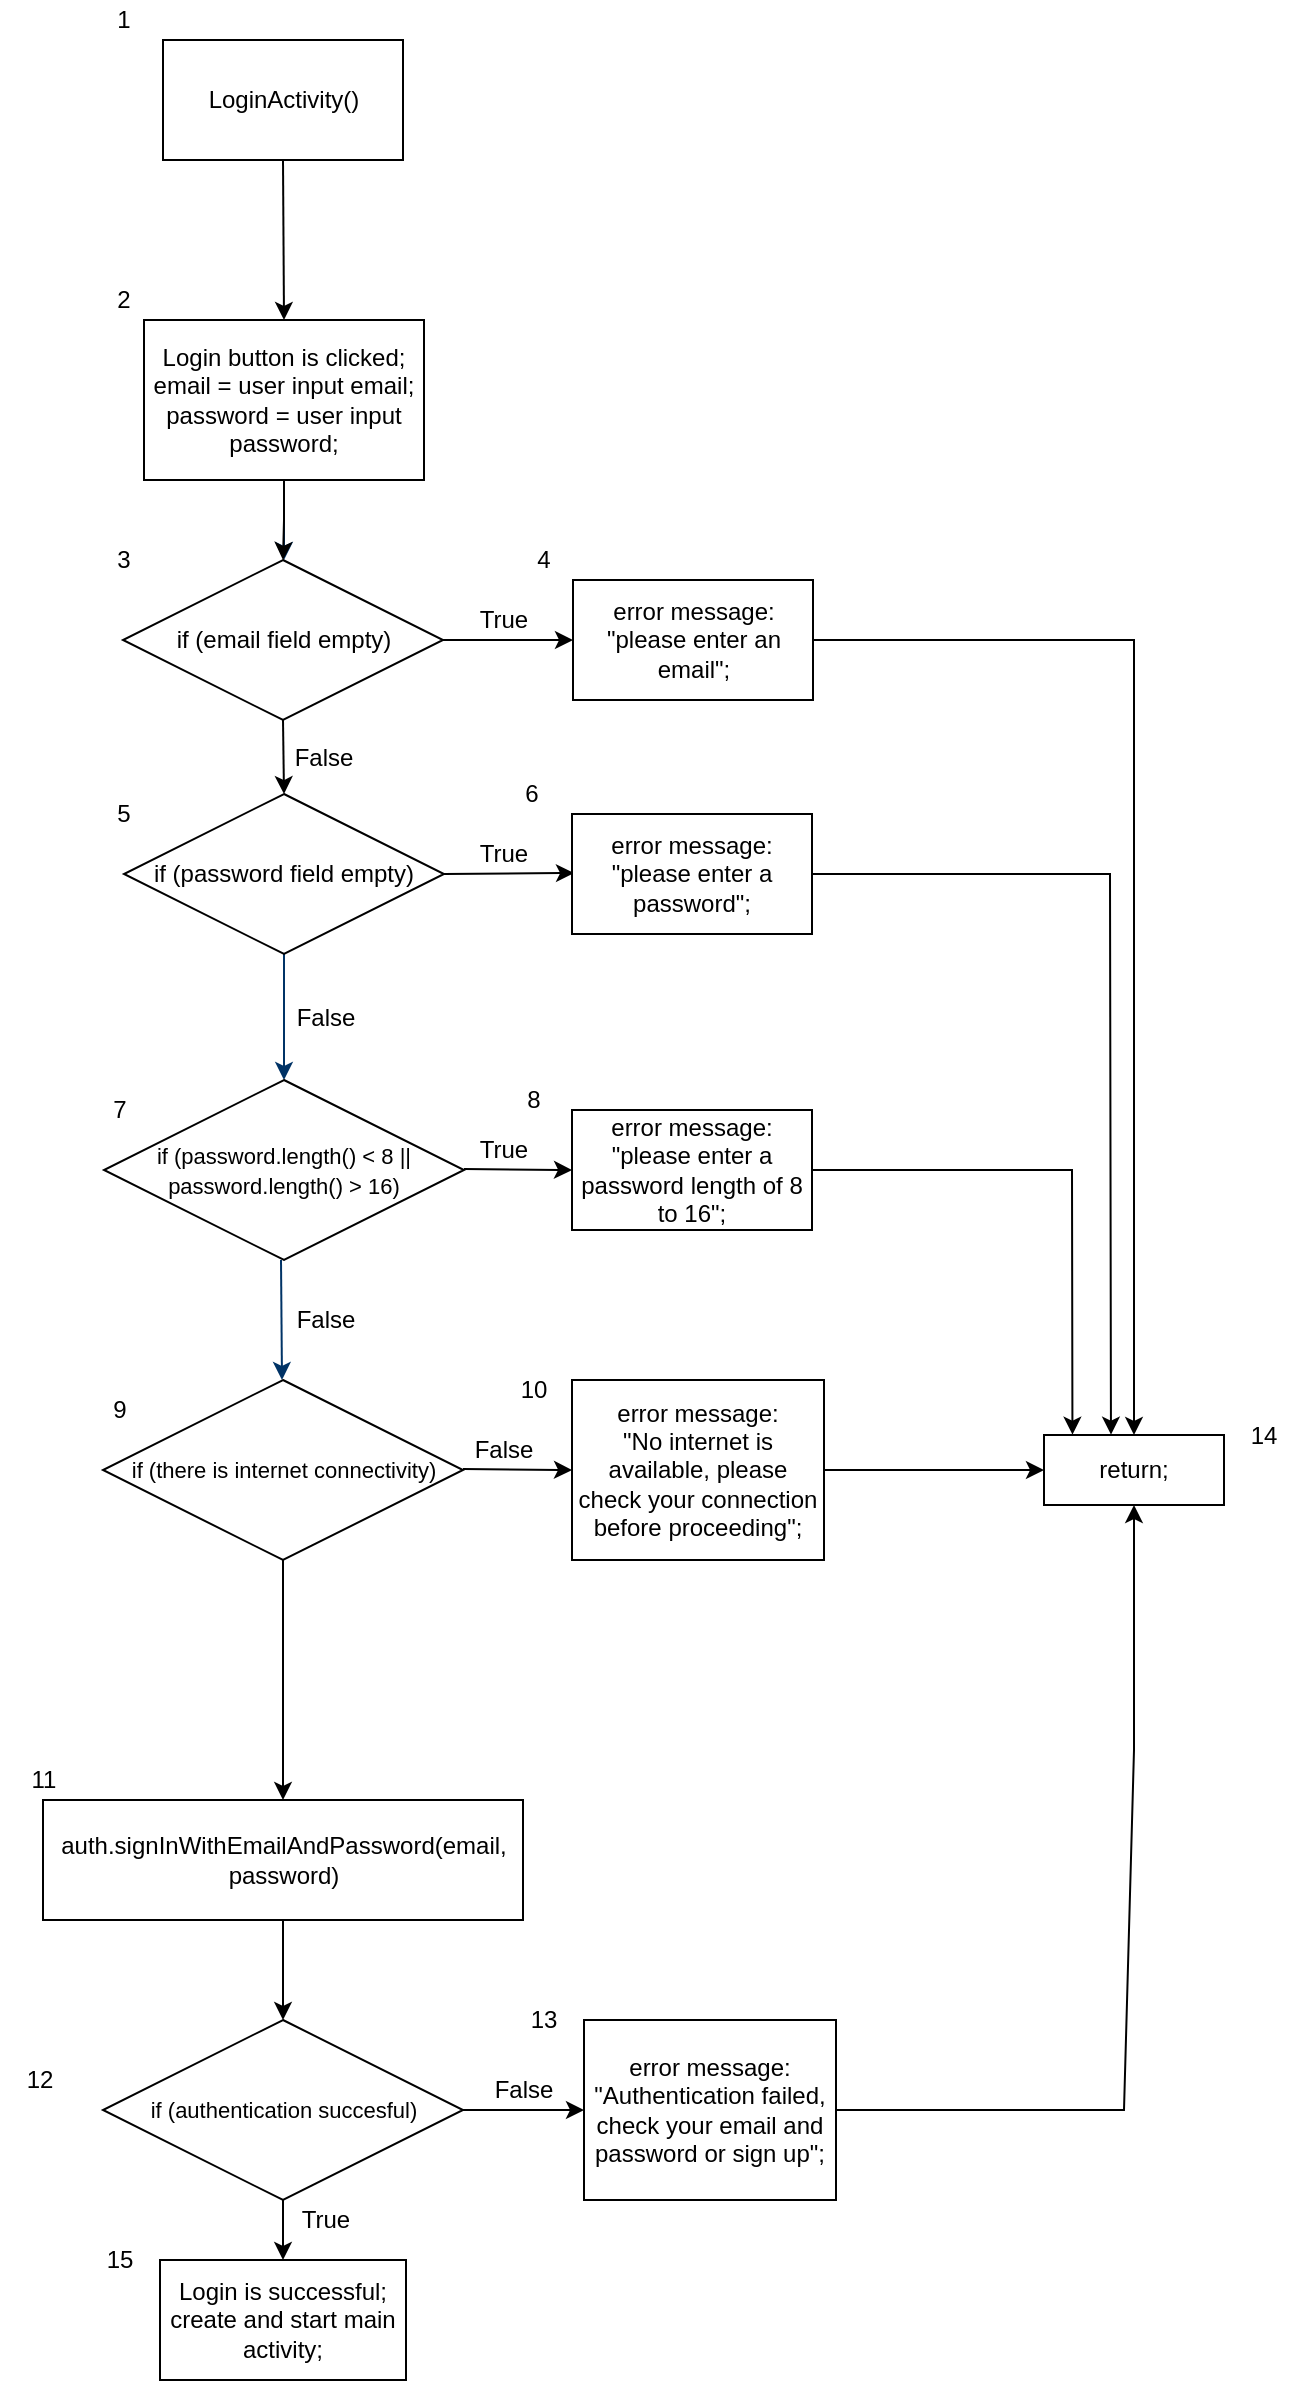 <mxfile version="12.2.3" type="device" pages="1"><diagram id="6a731a19-8d31-9384-78a2-239565b7b9f0" name="Page-1"><mxGraphModel dx="910" dy="1350" grid="1" gridSize="10" guides="1" tooltips="1" connect="1" arrows="1" fold="1" page="1" pageScale="1" pageWidth="1169" pageHeight="827" background="#ffffff" math="0" shadow="0"><root><mxCell id="0"/><mxCell id="1" parent="0"/><mxCell id="8" style="fontStyle=1;strokeColor=#003366;strokeWidth=1;html=1;" parent="1" edge="1"><mxGeometry relative="1" as="geometry"><mxPoint x="320" y="210" as="sourcePoint"/><mxPoint x="320" y="250" as="targetPoint"/></mxGeometry></mxCell><mxCell id="12" value="" style="edgeStyle=elbowEdgeStyle;elbow=horizontal;fontColor=#001933;fontStyle=1;strokeColor=#003366;strokeWidth=1;html=1;" parent="1" edge="1"><mxGeometry width="100" height="100" as="geometry"><mxPoint x="320" y="447" as="sourcePoint"/><mxPoint x="320" y="510" as="targetPoint"/></mxGeometry></mxCell><mxCell id="17" value="" style="edgeStyle=elbowEdgeStyle;elbow=horizontal;fontStyle=1;strokeColor=#003366;strokeWidth=1;html=1;" parent="1" edge="1"><mxGeometry width="100" height="100" as="geometry"><mxPoint x="320" y="590" as="sourcePoint"/><mxPoint x="320" y="600.5" as="targetPoint"/></mxGeometry></mxCell><mxCell id="J-YKsPIeyVm8VE0lCQvn-28" value="" style="edgeStyle=orthogonalEdgeStyle;rounded=0;orthogonalLoop=1;jettySize=auto;html=1;" parent="1" source="q46_kW9htpRjh8UpLDxy-59" target="q46_kW9htpRjh8UpLDxy-62" edge="1"><mxGeometry relative="1" as="geometry"/></mxCell><mxCell id="q46_kW9htpRjh8UpLDxy-59" value="Login button is clicked;&lt;br&gt;email = user input email;&lt;br&gt;password = user input password;" style="rounded=0;whiteSpace=wrap;html=1;" parent="1" vertex="1"><mxGeometry x="250" y="130" width="140" height="80" as="geometry"/></mxCell><mxCell id="q46_kW9htpRjh8UpLDxy-62" value="if (email field empty)" style="rhombus;whiteSpace=wrap;html=1;" parent="1" vertex="1"><mxGeometry x="239.5" y="250" width="160" height="80" as="geometry"/></mxCell><mxCell id="q46_kW9htpRjh8UpLDxy-63" value="error message:&lt;br&gt;&quot;please enter an email&quot;;" style="rounded=0;whiteSpace=wrap;html=1;" parent="1" vertex="1"><mxGeometry x="464.5" y="260" width="120" height="60" as="geometry"/></mxCell><mxCell id="q46_kW9htpRjh8UpLDxy-64" value="True" style="text;html=1;strokeColor=none;fillColor=none;align=center;verticalAlign=middle;whiteSpace=wrap;rounded=0;" parent="1" vertex="1"><mxGeometry x="410" y="270" width="40" height="20" as="geometry"/></mxCell><mxCell id="q46_kW9htpRjh8UpLDxy-65" value="" style="endArrow=classic;html=1;exitX=1;exitY=0.5;exitDx=0;exitDy=0;entryX=0;entryY=0.5;entryDx=0;entryDy=0;" parent="1" source="q46_kW9htpRjh8UpLDxy-62" target="q46_kW9htpRjh8UpLDxy-63" edge="1"><mxGeometry width="50" height="50" relative="1" as="geometry"><mxPoint x="400" y="350" as="sourcePoint"/><mxPoint x="450" y="300" as="targetPoint"/></mxGeometry></mxCell><mxCell id="q46_kW9htpRjh8UpLDxy-66" value="if (password field empty)" style="rhombus;whiteSpace=wrap;html=1;" parent="1" vertex="1"><mxGeometry x="240" y="367" width="160" height="80" as="geometry"/></mxCell><mxCell id="q46_kW9htpRjh8UpLDxy-67" value="" style="endArrow=classic;html=1;exitX=0.5;exitY=1;exitDx=0;exitDy=0;entryX=0.5;entryY=0;entryDx=0;entryDy=0;" parent="1" source="q46_kW9htpRjh8UpLDxy-62" target="q46_kW9htpRjh8UpLDxy-66" edge="1"><mxGeometry width="50" height="50" relative="1" as="geometry"><mxPoint x="310" y="380" as="sourcePoint"/><mxPoint x="360" y="330" as="targetPoint"/></mxGeometry></mxCell><mxCell id="q46_kW9htpRjh8UpLDxy-68" value="" style="endArrow=classic;html=1;entryX=0;entryY=0.5;entryDx=0;entryDy=0;exitX=1;exitY=0.5;exitDx=0;exitDy=0;" parent="1" source="q46_kW9htpRjh8UpLDxy-66" edge="1"><mxGeometry width="50" height="50" relative="1" as="geometry"><mxPoint x="400" y="407" as="sourcePoint"/><mxPoint x="465" y="406.5" as="targetPoint"/></mxGeometry></mxCell><mxCell id="q46_kW9htpRjh8UpLDxy-69" value="error message:&lt;br&gt;&quot;please enter a password&quot;;" style="rounded=0;whiteSpace=wrap;html=1;" parent="1" vertex="1"><mxGeometry x="464" y="377" width="120" height="60" as="geometry"/></mxCell><mxCell id="q46_kW9htpRjh8UpLDxy-70" value="True" style="text;html=1;strokeColor=none;fillColor=none;align=center;verticalAlign=middle;whiteSpace=wrap;rounded=0;" parent="1" vertex="1"><mxGeometry x="410" y="387" width="40" height="20" as="geometry"/></mxCell><mxCell id="q46_kW9htpRjh8UpLDxy-71" value="False" style="text;html=1;strokeColor=none;fillColor=none;align=center;verticalAlign=middle;whiteSpace=wrap;rounded=0;" parent="1" vertex="1"><mxGeometry x="319.5" y="338.5" width="40" height="20" as="geometry"/></mxCell><mxCell id="q46_kW9htpRjh8UpLDxy-72" value="False" style="text;html=1;strokeColor=none;fillColor=none;align=center;verticalAlign=middle;whiteSpace=wrap;rounded=0;" parent="1" vertex="1"><mxGeometry x="321" y="468.5" width="40" height="20" as="geometry"/></mxCell><mxCell id="q46_kW9htpRjh8UpLDxy-75" value="&lt;font style=&quot;font-size: 11px&quot;&gt;if (password.length() &amp;lt; 8 || password.length() &amp;gt; 16)&lt;/font&gt;" style="rhombus;whiteSpace=wrap;html=1;" parent="1" vertex="1"><mxGeometry x="230" y="510" width="180" height="90" as="geometry"/></mxCell><mxCell id="q46_kW9htpRjh8UpLDxy-77" value="error message:&lt;br&gt;&quot;please enter a password length of 8 to 16&quot;;" style="rounded=0;whiteSpace=wrap;html=1;" parent="1" vertex="1"><mxGeometry x="464" y="525" width="120" height="60" as="geometry"/></mxCell><mxCell id="q46_kW9htpRjh8UpLDxy-78" value="" style="endArrow=classic;html=1;exitX=1;exitY=0.5;exitDx=0;exitDy=0;entryX=0;entryY=0.5;entryDx=0;entryDy=0;" parent="1" target="q46_kW9htpRjh8UpLDxy-77" edge="1"><mxGeometry width="50" height="50" relative="1" as="geometry"><mxPoint x="410" y="554.5" as="sourcePoint"/><mxPoint x="470" y="554" as="targetPoint"/></mxGeometry></mxCell><mxCell id="q46_kW9htpRjh8UpLDxy-79" value="True" style="text;html=1;strokeColor=none;fillColor=none;align=center;verticalAlign=middle;whiteSpace=wrap;rounded=0;" parent="1" vertex="1"><mxGeometry x="410" y="535" width="40" height="20" as="geometry"/></mxCell><mxCell id="q46_kW9htpRjh8UpLDxy-80" value="" style="edgeStyle=elbowEdgeStyle;elbow=horizontal;fontColor=#001933;fontStyle=1;strokeColor=#003366;strokeWidth=1;html=1;" parent="1" edge="1"><mxGeometry x="-1.5" y="153" width="100" height="100" as="geometry"><mxPoint x="318.5" y="600" as="sourcePoint"/><mxPoint x="319" y="660" as="targetPoint"/></mxGeometry></mxCell><mxCell id="q46_kW9htpRjh8UpLDxy-81" value="False" style="text;html=1;strokeColor=none;fillColor=none;align=center;verticalAlign=middle;whiteSpace=wrap;rounded=0;" parent="1" vertex="1"><mxGeometry x="321" y="620" width="40" height="20" as="geometry"/></mxCell><mxCell id="q46_kW9htpRjh8UpLDxy-83" value="&lt;font style=&quot;font-size: 11px&quot;&gt;if (there is internet connectivity)&lt;/font&gt;" style="rhombus;whiteSpace=wrap;html=1;align=center;" parent="1" vertex="1"><mxGeometry x="229.5" y="660" width="180" height="90" as="geometry"/></mxCell><mxCell id="q46_kW9htpRjh8UpLDxy-84" value="error message:&lt;br&gt;&quot;&lt;span style=&quot;background-color: rgb(255 , 255 , 255) ; font-size: 9pt&quot;&gt;No internet is available, please check your connection before proceeding&lt;/span&gt;&lt;span&gt;&quot;;&lt;/span&gt;" style="rounded=0;whiteSpace=wrap;html=1;" parent="1" vertex="1"><mxGeometry x="464" y="660" width="126" height="90" as="geometry"/></mxCell><mxCell id="q46_kW9htpRjh8UpLDxy-85" value="" style="endArrow=classic;html=1;exitX=1;exitY=0.5;exitDx=0;exitDy=0;entryX=0;entryY=0.5;entryDx=0;entryDy=0;" parent="1" target="q46_kW9htpRjh8UpLDxy-84" edge="1"><mxGeometry width="50" height="50" relative="1" as="geometry"><mxPoint x="409.5" y="704.5" as="sourcePoint"/><mxPoint x="469.5" y="704" as="targetPoint"/></mxGeometry></mxCell><mxCell id="q46_kW9htpRjh8UpLDxy-86" value="False" style="text;html=1;strokeColor=none;fillColor=none;align=center;verticalAlign=middle;whiteSpace=wrap;rounded=0;" parent="1" vertex="1"><mxGeometry x="409.5" y="685" width="40" height="20" as="geometry"/></mxCell><mxCell id="q46_kW9htpRjh8UpLDxy-87" value="&lt;font style=&quot;font-size: 11px&quot;&gt;if (authentication succesful)&lt;/font&gt;" style="rhombus;whiteSpace=wrap;html=1;align=center;" parent="1" vertex="1"><mxGeometry x="229.5" y="980" width="180" height="90" as="geometry"/></mxCell><mxCell id="q46_kW9htpRjh8UpLDxy-95" value="Login is successful;&lt;br&gt;create and start main activity;" style="rounded=0;whiteSpace=wrap;html=1;" parent="1" vertex="1"><mxGeometry x="258" y="1100" width="123" height="60" as="geometry"/></mxCell><mxCell id="q46_kW9htpRjh8UpLDxy-96" value="" style="endArrow=classic;html=1;entryX=0.5;entryY=0;entryDx=0;entryDy=0;exitX=0.5;exitY=1;exitDx=0;exitDy=0;" parent="1" source="q46_kW9htpRjh8UpLDxy-87" target="q46_kW9htpRjh8UpLDxy-95" edge="1"><mxGeometry width="50" height="50" relative="1" as="geometry"><mxPoint x="320" y="1010" as="sourcePoint"/><mxPoint x="320" y="1060" as="targetPoint"/></mxGeometry></mxCell><mxCell id="q46_kW9htpRjh8UpLDxy-97" value="True" style="text;html=1;strokeColor=none;fillColor=none;align=center;verticalAlign=middle;whiteSpace=wrap;rounded=0;" parent="1" vertex="1"><mxGeometry x="321" y="1070" width="40" height="20" as="geometry"/></mxCell><mxCell id="q46_kW9htpRjh8UpLDxy-98" value="error message:&lt;br&gt;&quot;Authentication failed, check your email and password or sign up&lt;span&gt;&quot;;&lt;/span&gt;" style="rounded=0;whiteSpace=wrap;html=1;" parent="1" vertex="1"><mxGeometry x="470" y="980" width="126" height="90" as="geometry"/></mxCell><mxCell id="q46_kW9htpRjh8UpLDxy-99" value="" style="endArrow=classic;html=1;exitX=1;exitY=0.5;exitDx=0;exitDy=0;entryX=0;entryY=0.5;entryDx=0;entryDy=0;" parent="1" source="q46_kW9htpRjh8UpLDxy-87" target="q46_kW9htpRjh8UpLDxy-98" edge="1"><mxGeometry width="50" height="50" relative="1" as="geometry"><mxPoint x="410" y="844.5" as="sourcePoint"/><mxPoint x="470" y="844" as="targetPoint"/></mxGeometry></mxCell><mxCell id="q46_kW9htpRjh8UpLDxy-100" value="False" style="text;html=1;strokeColor=none;fillColor=none;align=center;verticalAlign=middle;whiteSpace=wrap;rounded=0;" parent="1" vertex="1"><mxGeometry x="420" y="1005" width="40" height="20" as="geometry"/></mxCell><mxCell id="J-YKsPIeyVm8VE0lCQvn-17" value="return;" style="rounded=0;whiteSpace=wrap;html=1;" parent="1" vertex="1"><mxGeometry x="700" y="687.5" width="90" height="35" as="geometry"/></mxCell><mxCell id="J-YKsPIeyVm8VE0lCQvn-18" value="" style="endArrow=classic;html=1;exitX=1;exitY=0.5;exitDx=0;exitDy=0;entryX=0.5;entryY=0;entryDx=0;entryDy=0;rounded=0;" parent="1" source="q46_kW9htpRjh8UpLDxy-63" target="J-YKsPIeyVm8VE0lCQvn-17" edge="1"><mxGeometry width="50" height="50" relative="1" as="geometry"><mxPoint x="690" y="330" as="sourcePoint"/><mxPoint x="730" y="290" as="targetPoint"/><Array as="points"><mxPoint x="745" y="290"/></Array></mxGeometry></mxCell><mxCell id="J-YKsPIeyVm8VE0lCQvn-19" value="" style="endArrow=classic;html=1;exitX=1;exitY=0.5;exitDx=0;exitDy=0;entryX=0.372;entryY=-0.005;entryDx=0;entryDy=0;rounded=0;entryPerimeter=0;" parent="1" source="q46_kW9htpRjh8UpLDxy-69" target="J-YKsPIeyVm8VE0lCQvn-17" edge="1"><mxGeometry width="50" height="50" relative="1" as="geometry"><mxPoint x="594.5" y="300" as="sourcePoint"/><mxPoint x="755" y="697.5" as="targetPoint"/><Array as="points"><mxPoint x="733" y="407"/></Array></mxGeometry></mxCell><mxCell id="J-YKsPIeyVm8VE0lCQvn-20" value="" style="endArrow=classic;html=1;exitX=1;exitY=0.5;exitDx=0;exitDy=0;entryX=0.158;entryY=-0.005;entryDx=0;entryDy=0;rounded=0;entryPerimeter=0;" parent="1" source="q46_kW9htpRjh8UpLDxy-77" target="J-YKsPIeyVm8VE0lCQvn-17" edge="1"><mxGeometry width="50" height="50" relative="1" as="geometry"><mxPoint x="594" y="417" as="sourcePoint"/><mxPoint x="743.48" y="697.325" as="targetPoint"/><Array as="points"><mxPoint x="714" y="555"/></Array></mxGeometry></mxCell><mxCell id="J-YKsPIeyVm8VE0lCQvn-21" value="" style="endArrow=classic;html=1;exitX=1;exitY=0.5;exitDx=0;exitDy=0;entryX=0;entryY=0.5;entryDx=0;entryDy=0;" parent="1" source="q46_kW9htpRjh8UpLDxy-84" target="J-YKsPIeyVm8VE0lCQvn-17" edge="1"><mxGeometry width="50" height="50" relative="1" as="geometry"><mxPoint x="620" y="730" as="sourcePoint"/><mxPoint x="670" y="680" as="targetPoint"/></mxGeometry></mxCell><mxCell id="J-YKsPIeyVm8VE0lCQvn-22" value="" style="endArrow=classic;html=1;exitX=1;exitY=0.5;exitDx=0;exitDy=0;entryX=0.5;entryY=1;entryDx=0;entryDy=0;rounded=0;" parent="1" source="q46_kW9htpRjh8UpLDxy-98" target="J-YKsPIeyVm8VE0lCQvn-17" edge="1"><mxGeometry width="50" height="50" relative="1" as="geometry"><mxPoint x="710" y="840" as="sourcePoint"/><mxPoint x="760" y="790" as="targetPoint"/><Array as="points"><mxPoint x="740" y="1025"/><mxPoint x="745" y="845"/></Array></mxGeometry></mxCell><mxCell id="J-YKsPIeyVm8VE0lCQvn-37" value="" style="endArrow=classic;html=1;exitX=0.5;exitY=1;exitDx=0;exitDy=0;entryX=0.5;entryY=0;entryDx=0;entryDy=0;" parent="1" source="q46_kW9htpRjh8UpLDxy-83" target="J-YKsPIeyVm8VE0lCQvn-38" edge="1"><mxGeometry width="50" height="50" relative="1" as="geometry"><mxPoint x="390" y="880" as="sourcePoint"/><mxPoint x="350" y="820" as="targetPoint"/></mxGeometry></mxCell><mxCell id="J-YKsPIeyVm8VE0lCQvn-38" value="auth.signInWithEmailAndPassword(email, password)" style="rounded=0;whiteSpace=wrap;html=1;" parent="1" vertex="1"><mxGeometry x="199.5" y="870" width="240" height="60" as="geometry"/></mxCell><mxCell id="J-YKsPIeyVm8VE0lCQvn-39" value="" style="endArrow=classic;html=1;exitX=0.5;exitY=1;exitDx=0;exitDy=0;entryX=0.5;entryY=0;entryDx=0;entryDy=0;" parent="1" source="J-YKsPIeyVm8VE0lCQvn-38" target="q46_kW9htpRjh8UpLDxy-87" edge="1"><mxGeometry width="50" height="50" relative="1" as="geometry"><mxPoint x="310" y="980" as="sourcePoint"/><mxPoint x="360" y="930" as="targetPoint"/></mxGeometry></mxCell><mxCell id="J-YKsPIeyVm8VE0lCQvn-50" value="LoginActivity()" style="rounded=0;whiteSpace=wrap;html=1;" parent="1" vertex="1"><mxGeometry x="259.5" y="-10" width="120" height="60" as="geometry"/></mxCell><mxCell id="J-YKsPIeyVm8VE0lCQvn-53" value="" style="endArrow=classic;html=1;exitX=0.5;exitY=1;exitDx=0;exitDy=0;entryX=0.5;entryY=0;entryDx=0;entryDy=0;" parent="1" source="J-YKsPIeyVm8VE0lCQvn-50" target="q46_kW9htpRjh8UpLDxy-59" edge="1"><mxGeometry width="50" height="50" relative="1" as="geometry"><mxPoint x="540" y="-40" as="sourcePoint"/><mxPoint x="321" y="-1" as="targetPoint"/></mxGeometry></mxCell><mxCell id="FmNuC-6jDDZIT9tNP1i5-17" value="1" style="text;html=1;strokeColor=none;fillColor=none;align=center;verticalAlign=middle;whiteSpace=wrap;rounded=0;" vertex="1" parent="1"><mxGeometry x="220" y="-30" width="40" height="20" as="geometry"/></mxCell><mxCell id="FmNuC-6jDDZIT9tNP1i5-18" value="2" style="text;html=1;strokeColor=none;fillColor=none;align=center;verticalAlign=middle;whiteSpace=wrap;rounded=0;" vertex="1" parent="1"><mxGeometry x="220" y="110" width="40" height="20" as="geometry"/></mxCell><mxCell id="FmNuC-6jDDZIT9tNP1i5-19" value="3" style="text;html=1;strokeColor=none;fillColor=none;align=center;verticalAlign=middle;whiteSpace=wrap;rounded=0;" vertex="1" parent="1"><mxGeometry x="220" y="240" width="40" height="20" as="geometry"/></mxCell><mxCell id="FmNuC-6jDDZIT9tNP1i5-20" value="4" style="text;html=1;strokeColor=none;fillColor=none;align=center;verticalAlign=middle;whiteSpace=wrap;rounded=0;" vertex="1" parent="1"><mxGeometry x="430" y="240" width="40" height="20" as="geometry"/></mxCell><mxCell id="FmNuC-6jDDZIT9tNP1i5-21" value="5" style="text;html=1;strokeColor=none;fillColor=none;align=center;verticalAlign=middle;whiteSpace=wrap;rounded=0;" vertex="1" parent="1"><mxGeometry x="220" y="367" width="40" height="20" as="geometry"/></mxCell><mxCell id="FmNuC-6jDDZIT9tNP1i5-22" value="6" style="text;html=1;strokeColor=none;fillColor=none;align=center;verticalAlign=middle;whiteSpace=wrap;rounded=0;" vertex="1" parent="1"><mxGeometry x="424" y="357" width="40" height="20" as="geometry"/></mxCell><mxCell id="FmNuC-6jDDZIT9tNP1i5-23" value="7" style="text;html=1;strokeColor=none;fillColor=none;align=center;verticalAlign=middle;whiteSpace=wrap;rounded=0;" vertex="1" parent="1"><mxGeometry x="218" y="515" width="40" height="20" as="geometry"/></mxCell><mxCell id="FmNuC-6jDDZIT9tNP1i5-24" value="8" style="text;html=1;strokeColor=none;fillColor=none;align=center;verticalAlign=middle;whiteSpace=wrap;rounded=0;" vertex="1" parent="1"><mxGeometry x="424.5" y="510" width="40" height="20" as="geometry"/></mxCell><mxCell id="FmNuC-6jDDZIT9tNP1i5-25" value="9" style="text;html=1;strokeColor=none;fillColor=none;align=center;verticalAlign=middle;whiteSpace=wrap;rounded=0;" vertex="1" parent="1"><mxGeometry x="218" y="665" width="40" height="20" as="geometry"/></mxCell><mxCell id="FmNuC-6jDDZIT9tNP1i5-26" value="10" style="text;html=1;strokeColor=none;fillColor=none;align=center;verticalAlign=middle;whiteSpace=wrap;rounded=0;" vertex="1" parent="1"><mxGeometry x="424.5" y="655" width="40" height="20" as="geometry"/></mxCell><mxCell id="FmNuC-6jDDZIT9tNP1i5-27" value="11" style="text;html=1;strokeColor=none;fillColor=none;align=center;verticalAlign=middle;whiteSpace=wrap;rounded=0;" vertex="1" parent="1"><mxGeometry x="180" y="850" width="40" height="20" as="geometry"/></mxCell><mxCell id="FmNuC-6jDDZIT9tNP1i5-30" value="12" style="text;html=1;strokeColor=none;fillColor=none;align=center;verticalAlign=middle;whiteSpace=wrap;rounded=0;" vertex="1" parent="1"><mxGeometry x="178" y="1000" width="40" height="20" as="geometry"/></mxCell><mxCell id="FmNuC-6jDDZIT9tNP1i5-31" value="13" style="text;html=1;strokeColor=none;fillColor=none;align=center;verticalAlign=middle;whiteSpace=wrap;rounded=0;" vertex="1" parent="1"><mxGeometry x="429.5" y="970" width="40" height="20" as="geometry"/></mxCell><mxCell id="FmNuC-6jDDZIT9tNP1i5-32" value="14" style="text;html=1;strokeColor=none;fillColor=none;align=center;verticalAlign=middle;whiteSpace=wrap;rounded=0;" vertex="1" parent="1"><mxGeometry x="790" y="677.5" width="40" height="20" as="geometry"/></mxCell><mxCell id="FmNuC-6jDDZIT9tNP1i5-33" value="15" style="text;html=1;strokeColor=none;fillColor=none;align=center;verticalAlign=middle;whiteSpace=wrap;rounded=0;" vertex="1" parent="1"><mxGeometry x="218" y="1090" width="40" height="20" as="geometry"/></mxCell></root></mxGraphModel></diagram></mxfile>